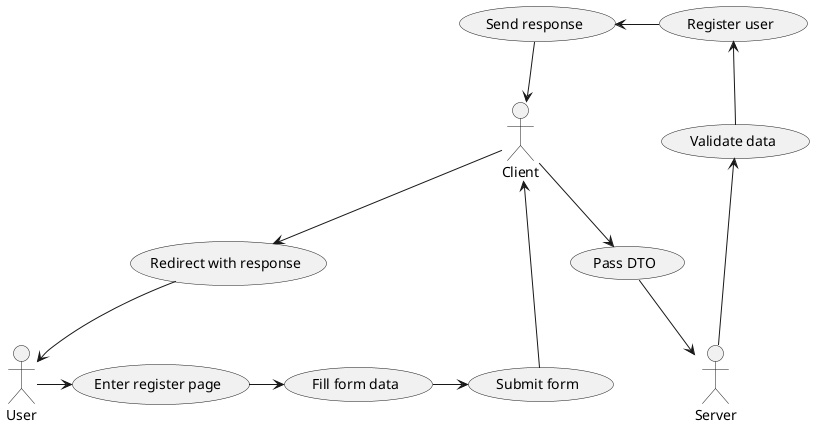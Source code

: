 #UseCaseDiagrams
@startuml Registration
(Enter register page) as enter
(Fill form data) as form
(Submit form) as submit
(Pass DTO) as pass
(Validate data) as validate
(Register user) as register
(Send response) as response
(Redirect with response) as redirect

User -> enter
enter -> form
form -> submit
submit -> Client
Client --> pass
pass --> Server
Server -left-> validate
validate -left-> register
register -left-> response
response --> Client
Client --> redirect
redirect --> User

@enduml

@startuml Login
(Enter login page) as enter
(Fill login and password) as form
(Submit form) as submit
(Pass DTO) as pass
(Validate data) as validate
(Check user existing) as check_existing
(Generate JWT) as generate
(Send response) as response
(Handle response) as handle_response

User -> enter
enter -> form
form -> submit
submit -> Client
Client --> pass
pass --> Server
Server -left-> validate
validate -left-> check_existing
check_existing -> generate
generate -> response
response --> Client
Client --> handle_response
handle_response --> User

@enduml

#ClassDiagrams
@startuml ServerClassDiagram
class AuthController {
  + Register(UserDto request) : User
  + Login(UserDto request) : User
}

class ExerciseController {
  + GetAll() : List<Exercise>
  + GetById(id : int) : Exercise?
  + AddExercise(request : Exercise) : Exercise
  + EditExercise(request : Exercise) : ActionResult
  + DeleteExercise(exerciseId : int) : ActionResult
}

class TrainingController {
  + GetAll() : List<Training>
  + GetById(id : int) : Training?
  + GetAllByUser(userId : int) : List<Training>
  + GetByUserAndId(userId : int, trainingId : int) : Training
  + AddTraining(request : TrainingDto) : ActionResult<Training>
  + EditTraining(id : int, trainingDto : TrainingDto) : IActionResult
  + DeleteTraining(trainingId : int) : ActionResult
}

class UserController {
  + GetAll() : ActionResult<User>
  + GetById(id : int) : ActionResult<User>
  + DeleteUser(id : int) : ActionResult
}

class UserDto {
  - Id : int
  - FirstName : string
  - LastName : string
  - Username : string
  - Password : string
  - Email : string
  - Token : string
}

class TrainingDto {
  - TrainingId : int
  - DateAssigned : DateTime
  - Status : Status
  - Exercises : ICollection<Exercise>
  - Results : ICollection<string>
  - UserId : int
}

class UserBuilder {
  + BuildUser(UserDto request) : User
}

class UserValidation {
  + ValidateEmail(email : string) : bool
  + ValidatePassword(password : string) : bool
}

enum ExerciseType {
  Strength
  Balance
  Cycling
  Flexibility
  Aerobic
  Jogging
  TeamGame
}

enum Status {
  New
  InProgress
  Done
  Cancelled
  Outdated
}

User "1" -- "many" Training : ma
Training "many" -- "many" Exercise : zawiera

AuthController -- "1" User
ExerciseController -- "1" Exercise
TrainingController -- "1" Training
UserController -- "1" User

class Exercise {
  - ExerciseId : int
  - Name : string
  - Description : string
  - Type : ExerciseType
}

class Training {
  - TrainingId : int
  - DateAssigned : DateTime
  - Status : Status
  - Exercises : List<Exercise>
  - Results : List<string>
  - User : User
  - UserId : int
}

class User {
  - UserId : int
  - FirstName : string
  - LastName : string
  - Username : string
  - PasswordHash : string
  - Email : string
  - Trainings : List<Training>
}


@enduml


@startuml ClientClassDiagram
@enduml

#SequenceDiagrams
@startuml AuthRegistration

Actor User as user
Participant Client as app
Participant Server as server
Participant AuthController as auth
database Database as db

user -> app : Registration request
app -> server : POST Request processed
server -> auth : Request passed
auth -> auth : Request validation
note over auth : Email and password validation
alt Registration validation successful
    auth -> db : User saved
    auth -> server : Registration response [200]
    server -> app : Registration response [200]
    app -> user : Response displayed [200]
else
    auth -> server: Failed registration [400]
    server -> app : Registration response [400]
    app -> user : Response displayed [400]
end
@enduml

@startuml AuthLogin

Actor User as user
Participant Client as app
Participant Server as server
Participant AuthController as auth
database Database as db

user -> app : Login request
app -> server : POST Request processed
server -> auth : Request passed
auth -> db : Check if user exists
db -> auth : Query response
note over auth, db : User may login by email or username
alt User exists
    auth -> auth : Create token
    auth -> server : Response with token passed [200]
    server -> app : Response with token passed [200]
    app -> user : User logged in
else
    auth -> server : Response passed [400]
    server -> app : Response passed [400]
    app -> user : Response displayed, user does not exist  [400]
end
@enduml

@startuml AuthTokenValidity
Actor User as user
Participant Client as app
Participant Server as server
Participant AuthController as auth

user -> app : Page accessing request
app -> server : POST Token passed from LocalStorage
server -> auth : Token passed to AuthController
auth -> auth : Token validation
alt Token valid
    auth -> server : Response with token passed [200]
    server -> app : Response with token passed [200]
    app -> user : User authorized
else
    auth -> server : Response passed [401]
    server -> app : Response passed [401]
    app -> user : Response displayed, user not authorized [401]
end
@enduml
#ActivityDiagrams
